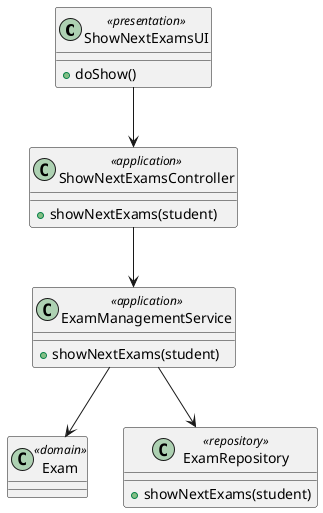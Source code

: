 @startuml
class ShowNextExamsUI <<presentation>>{
+doShow()
}

class ShowNextExamsController <<application>> {
+showNextExams(student)
}

class ExamManagementService <<application>> {
+showNextExams(student)
}

class Exam <<domain>> {

}

class ExamRepository <<repository>> {
+showNextExams(student)

}

ShowNextExamsUI --> ShowNextExamsController
ShowNextExamsController --> ExamManagementService
ExamManagementService --> Exam
ExamManagementService --> ExamRepository


@enduml
